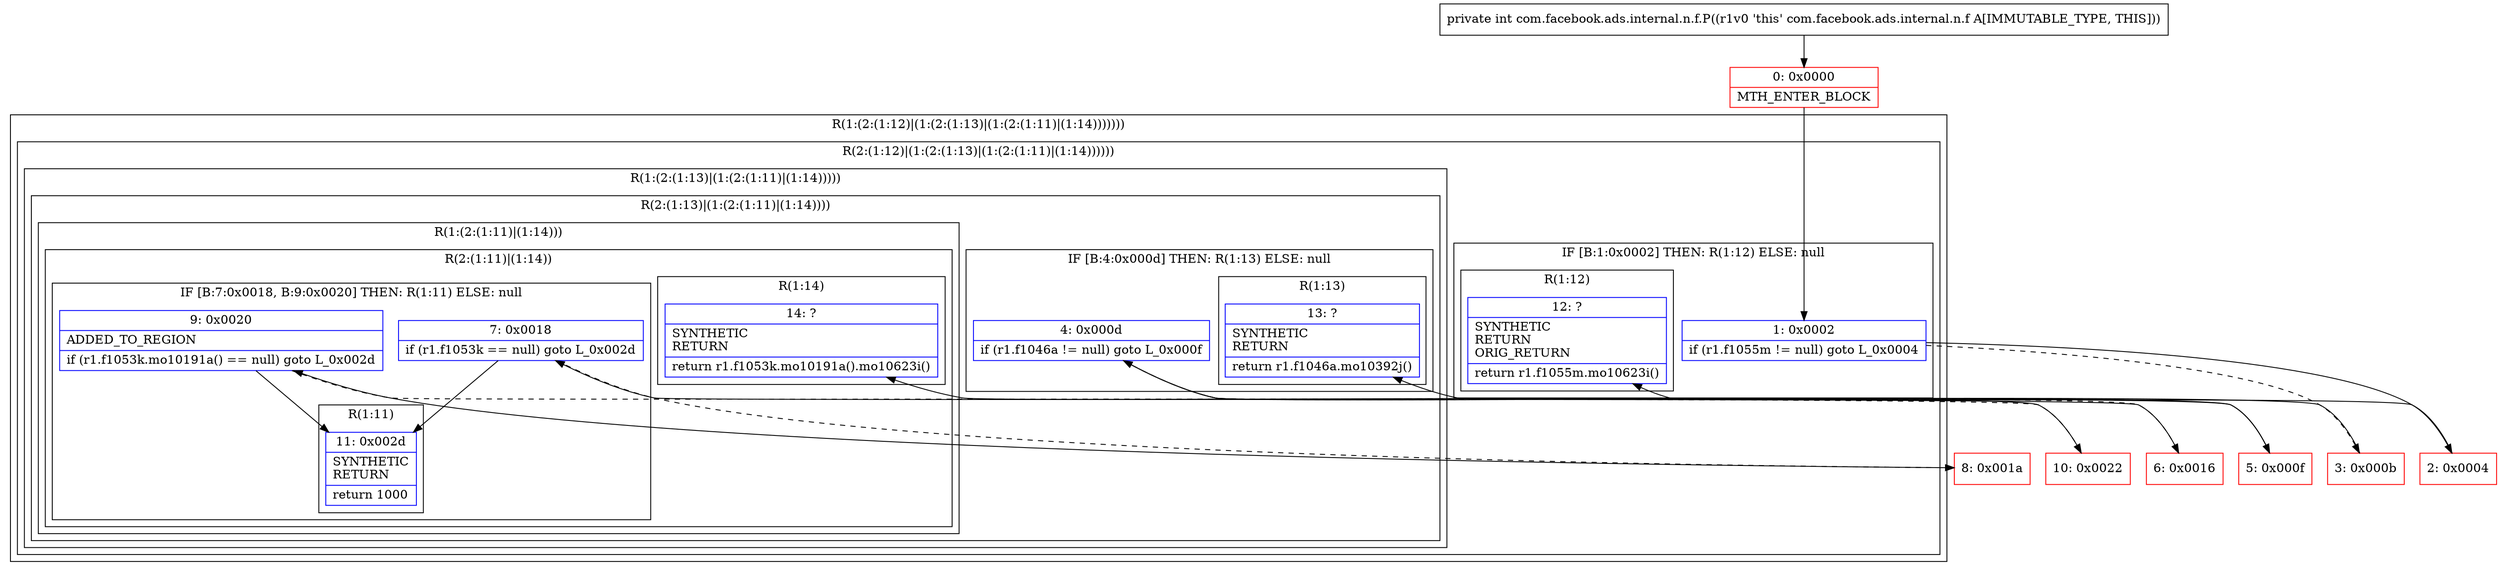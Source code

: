 digraph "CFG forcom.facebook.ads.internal.n.f.P()I" {
subgraph cluster_Region_401308066 {
label = "R(1:(2:(1:12)|(1:(2:(1:13)|(1:(2:(1:11)|(1:14)))))))";
node [shape=record,color=blue];
subgraph cluster_Region_615889253 {
label = "R(2:(1:12)|(1:(2:(1:13)|(1:(2:(1:11)|(1:14))))))";
node [shape=record,color=blue];
subgraph cluster_IfRegion_153746169 {
label = "IF [B:1:0x0002] THEN: R(1:12) ELSE: null";
node [shape=record,color=blue];
Node_1 [shape=record,label="{1\:\ 0x0002|if (r1.f1055m != null) goto L_0x0004\l}"];
subgraph cluster_Region_1220471353 {
label = "R(1:12)";
node [shape=record,color=blue];
Node_12 [shape=record,label="{12\:\ ?|SYNTHETIC\lRETURN\lORIG_RETURN\l|return r1.f1055m.mo10623i()\l}"];
}
}
subgraph cluster_Region_72658149 {
label = "R(1:(2:(1:13)|(1:(2:(1:11)|(1:14)))))";
node [shape=record,color=blue];
subgraph cluster_Region_228807579 {
label = "R(2:(1:13)|(1:(2:(1:11)|(1:14))))";
node [shape=record,color=blue];
subgraph cluster_IfRegion_1268489956 {
label = "IF [B:4:0x000d] THEN: R(1:13) ELSE: null";
node [shape=record,color=blue];
Node_4 [shape=record,label="{4\:\ 0x000d|if (r1.f1046a != null) goto L_0x000f\l}"];
subgraph cluster_Region_1959479948 {
label = "R(1:13)";
node [shape=record,color=blue];
Node_13 [shape=record,label="{13\:\ ?|SYNTHETIC\lRETURN\l|return r1.f1046a.mo10392j()\l}"];
}
}
subgraph cluster_Region_1440346996 {
label = "R(1:(2:(1:11)|(1:14)))";
node [shape=record,color=blue];
subgraph cluster_Region_1123110367 {
label = "R(2:(1:11)|(1:14))";
node [shape=record,color=blue];
subgraph cluster_IfRegion_1435146203 {
label = "IF [B:7:0x0018, B:9:0x0020] THEN: R(1:11) ELSE: null";
node [shape=record,color=blue];
Node_7 [shape=record,label="{7\:\ 0x0018|if (r1.f1053k == null) goto L_0x002d\l}"];
Node_9 [shape=record,label="{9\:\ 0x0020|ADDED_TO_REGION\l|if (r1.f1053k.mo10191a() == null) goto L_0x002d\l}"];
subgraph cluster_Region_2067474636 {
label = "R(1:11)";
node [shape=record,color=blue];
Node_11 [shape=record,label="{11\:\ 0x002d|SYNTHETIC\lRETURN\l|return 1000\l}"];
}
}
subgraph cluster_Region_1642280588 {
label = "R(1:14)";
node [shape=record,color=blue];
Node_14 [shape=record,label="{14\:\ ?|SYNTHETIC\lRETURN\l|return r1.f1053k.mo10191a().mo10623i()\l}"];
}
}
}
}
}
}
}
Node_0 [shape=record,color=red,label="{0\:\ 0x0000|MTH_ENTER_BLOCK\l}"];
Node_2 [shape=record,color=red,label="{2\:\ 0x0004}"];
Node_3 [shape=record,color=red,label="{3\:\ 0x000b}"];
Node_5 [shape=record,color=red,label="{5\:\ 0x000f}"];
Node_6 [shape=record,color=red,label="{6\:\ 0x0016}"];
Node_8 [shape=record,color=red,label="{8\:\ 0x001a}"];
Node_10 [shape=record,color=red,label="{10\:\ 0x0022}"];
MethodNode[shape=record,label="{private int com.facebook.ads.internal.n.f.P((r1v0 'this' com.facebook.ads.internal.n.f A[IMMUTABLE_TYPE, THIS])) }"];
MethodNode -> Node_0;
Node_1 -> Node_2;
Node_1 -> Node_3[style=dashed];
Node_4 -> Node_5;
Node_4 -> Node_6[style=dashed];
Node_7 -> Node_8[style=dashed];
Node_7 -> Node_11;
Node_9 -> Node_10[style=dashed];
Node_9 -> Node_11;
Node_0 -> Node_1;
Node_2 -> Node_12;
Node_3 -> Node_4;
Node_5 -> Node_13;
Node_6 -> Node_7;
Node_8 -> Node_9;
Node_10 -> Node_14;
}

